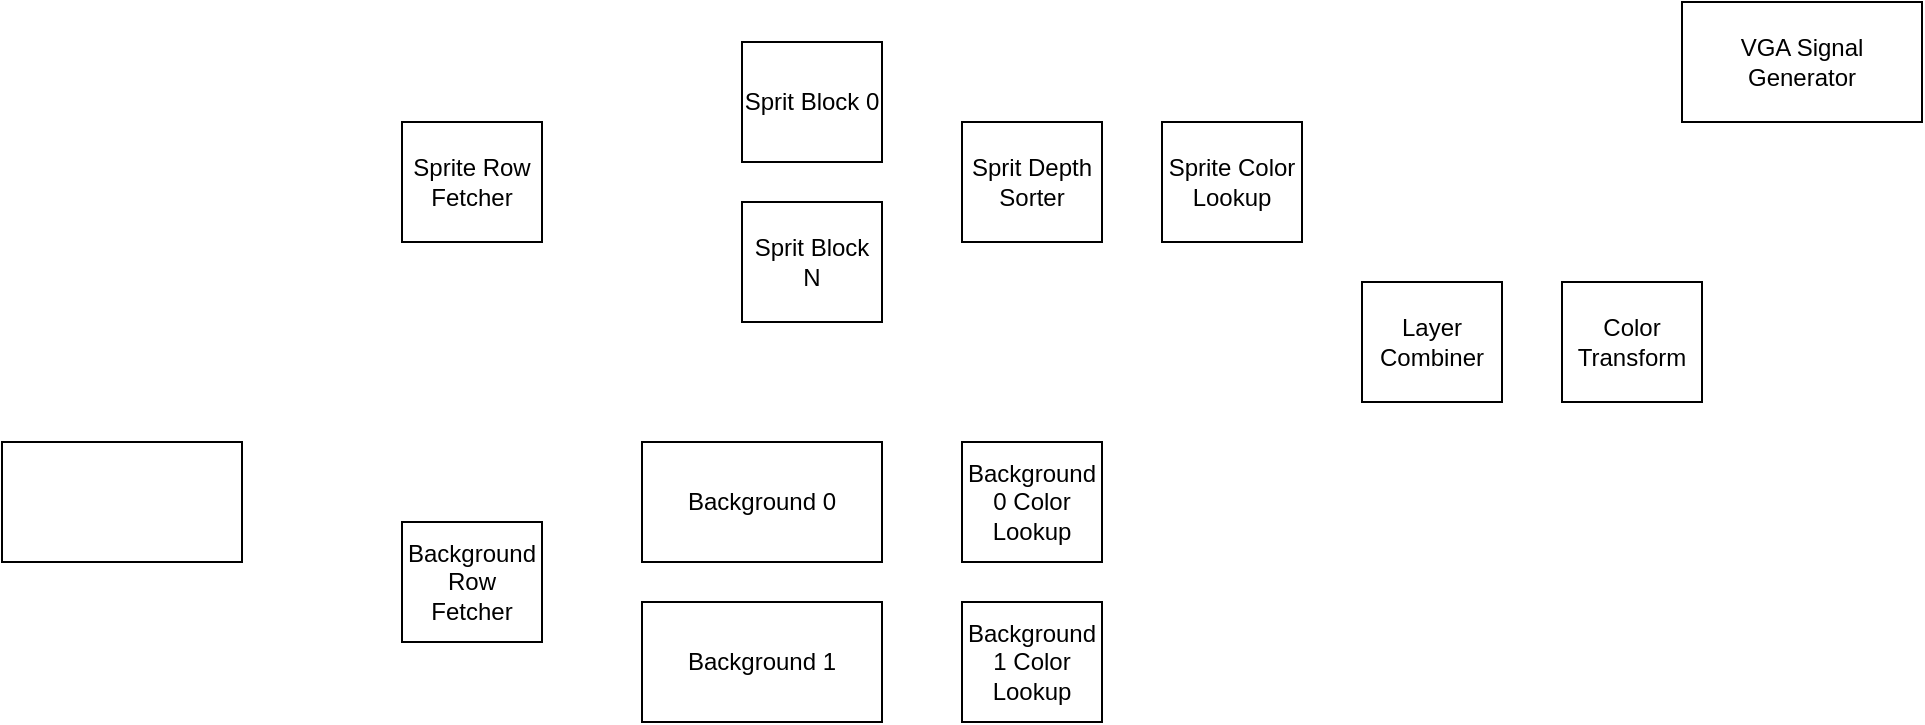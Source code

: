 <mxfile>
    <diagram id="f1B3SK5CAayh3abRBu_V" name="Page-1">
        <mxGraphModel dx="2397" dy="473" grid="1" gridSize="10" guides="1" tooltips="1" connect="1" arrows="1" fold="1" page="1" pageScale="1" pageWidth="850" pageHeight="1100" math="0" shadow="0">
            <root>
                <mxCell id="0"/>
                <mxCell id="1" parent="0"/>
                <mxCell id="2" value="VGA Signal Generator" style="rounded=0;whiteSpace=wrap;html=1;" vertex="1" parent="1">
                    <mxGeometry x="720" y="20" width="120" height="60" as="geometry"/>
                </mxCell>
                <mxCell id="3" value="Sprit Block 0" style="rounded=0;whiteSpace=wrap;html=1;" vertex="1" parent="1">
                    <mxGeometry x="250" y="40" width="70" height="60" as="geometry"/>
                </mxCell>
                <mxCell id="5" value="Background 0" style="rounded=0;whiteSpace=wrap;html=1;" vertex="1" parent="1">
                    <mxGeometry x="200" y="240" width="120" height="60" as="geometry"/>
                </mxCell>
                <mxCell id="6" value="Background 1" style="rounded=0;whiteSpace=wrap;html=1;" vertex="1" parent="1">
                    <mxGeometry x="200" y="320" width="120" height="60" as="geometry"/>
                </mxCell>
                <mxCell id="7" value="Sprit Block N" style="rounded=0;whiteSpace=wrap;html=1;" vertex="1" parent="1">
                    <mxGeometry x="250" y="120" width="70" height="60" as="geometry"/>
                </mxCell>
                <mxCell id="8" value="Sprit Depth Sorter" style="rounded=0;whiteSpace=wrap;html=1;" vertex="1" parent="1">
                    <mxGeometry x="360" y="80" width="70" height="60" as="geometry"/>
                </mxCell>
                <mxCell id="9" value="Sprite Color Lookup" style="rounded=0;whiteSpace=wrap;html=1;" vertex="1" parent="1">
                    <mxGeometry x="460" y="80" width="70" height="60" as="geometry"/>
                </mxCell>
                <mxCell id="10" value="Layer Combiner" style="rounded=0;whiteSpace=wrap;html=1;" vertex="1" parent="1">
                    <mxGeometry x="560" y="160" width="70" height="60" as="geometry"/>
                </mxCell>
                <mxCell id="11" value="Background 0 Color Lookup" style="rounded=0;whiteSpace=wrap;html=1;" vertex="1" parent="1">
                    <mxGeometry x="360" y="240" width="70" height="60" as="geometry"/>
                </mxCell>
                <mxCell id="12" value="Background 1 Color Lookup" style="rounded=0;whiteSpace=wrap;html=1;" vertex="1" parent="1">
                    <mxGeometry x="360" y="320" width="70" height="60" as="geometry"/>
                </mxCell>
                <mxCell id="13" value="Color Transform" style="rounded=0;whiteSpace=wrap;html=1;" vertex="1" parent="1">
                    <mxGeometry x="660" y="160" width="70" height="60" as="geometry"/>
                </mxCell>
                <mxCell id="14" value="Sprite Row Fetcher" style="rounded=0;whiteSpace=wrap;html=1;" vertex="1" parent="1">
                    <mxGeometry x="80" y="80" width="70" height="60" as="geometry"/>
                </mxCell>
                <mxCell id="15" value="Background Row Fetcher" style="rounded=0;whiteSpace=wrap;html=1;" vertex="1" parent="1">
                    <mxGeometry x="80" y="280" width="70" height="60" as="geometry"/>
                </mxCell>
                <mxCell id="16" value="" style="rounded=0;whiteSpace=wrap;html=1;" vertex="1" parent="1">
                    <mxGeometry x="-120" y="240" width="120" height="60" as="geometry"/>
                </mxCell>
            </root>
        </mxGraphModel>
    </diagram>
</mxfile>